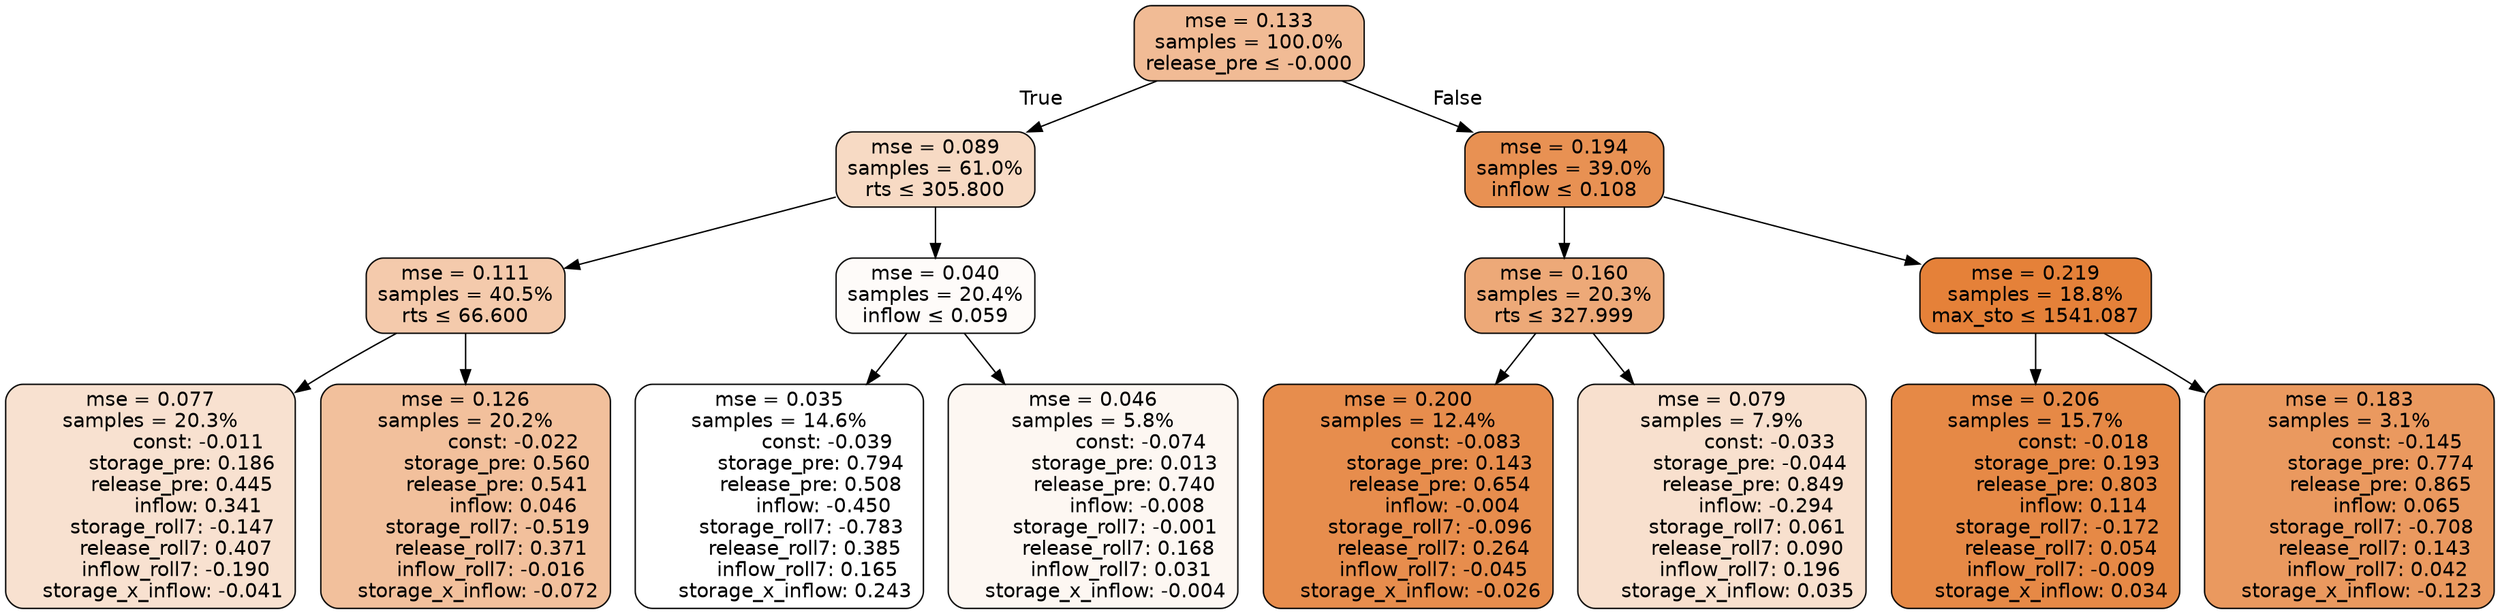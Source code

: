 digraph tree {
bgcolor="transparent"
node [shape=rectangle, style="filled, rounded", color="black", fontname=helvetica] ;
edge [fontname=helvetica] ;
	"0" [label="mse = 0.133
samples = 100.0%
release_pre &le; -0.000", fillcolor="#f1bb95"]
	"1" [label="mse = 0.089
samples = 61.0%
rts &le; 305.800", fillcolor="#f7dac4"]
	"2" [label="mse = 0.111
samples = 40.5%
rts &le; 66.600", fillcolor="#f4caac"]
	"3" [label="mse = 0.077
samples = 20.3%
               const: -0.011
          storage_pre: 0.186
          release_pre: 0.445
               inflow: 0.341
       storage_roll7: -0.147
        release_roll7: 0.407
        inflow_roll7: -0.190
    storage_x_inflow: -0.041", fillcolor="#f8e1d0"]
	"4" [label="mse = 0.126
samples = 20.2%
               const: -0.022
          storage_pre: 0.560
          release_pre: 0.541
               inflow: 0.046
       storage_roll7: -0.519
        release_roll7: 0.371
        inflow_roll7: -0.016
    storage_x_inflow: -0.072", fillcolor="#f2c09c"]
	"5" [label="mse = 0.040
samples = 20.4%
inflow &le; 0.059", fillcolor="#fefbf9"]
	"6" [label="mse = 0.035
samples = 14.6%
               const: -0.039
          storage_pre: 0.794
          release_pre: 0.508
              inflow: -0.450
       storage_roll7: -0.783
        release_roll7: 0.385
         inflow_roll7: 0.165
     storage_x_inflow: 0.243", fillcolor="#ffffff"]
	"7" [label="mse = 0.046
samples = 5.8%
               const: -0.074
          storage_pre: 0.013
          release_pre: 0.740
              inflow: -0.008
       storage_roll7: -0.001
        release_roll7: 0.168
         inflow_roll7: 0.031
    storage_x_inflow: -0.004", fillcolor="#fdf7f2"]
	"8" [label="mse = 0.194
samples = 39.0%
inflow &le; 0.108", fillcolor="#e89153"]
	"9" [label="mse = 0.160
samples = 20.3%
rts &le; 327.999", fillcolor="#eda978"]
	"10" [label="mse = 0.200
samples = 12.4%
               const: -0.083
          storage_pre: 0.143
          release_pre: 0.654
              inflow: -0.004
       storage_roll7: -0.096
        release_roll7: 0.264
        inflow_roll7: -0.045
    storage_x_inflow: -0.026", fillcolor="#e78d4d"]
	"11" [label="mse = 0.079
samples = 7.9%
               const: -0.033
         storage_pre: -0.044
          release_pre: 0.849
              inflow: -0.294
        storage_roll7: 0.061
        release_roll7: 0.090
         inflow_roll7: 0.196
     storage_x_inflow: 0.035", fillcolor="#f8e0ce"]
	"12" [label="mse = 0.219
samples = 18.8%
max_sto &le; 1541.087", fillcolor="#e58139"]
	"13" [label="mse = 0.206
samples = 15.7%
               const: -0.018
          storage_pre: 0.193
          release_pre: 0.803
               inflow: 0.114
       storage_roll7: -0.172
        release_roll7: 0.054
        inflow_roll7: -0.009
     storage_x_inflow: 0.034", fillcolor="#e68946"]
	"14" [label="mse = 0.183
samples = 3.1%
               const: -0.145
          storage_pre: 0.774
          release_pre: 0.865
               inflow: 0.065
       storage_roll7: -0.708
        release_roll7: 0.143
         inflow_roll7: 0.042
    storage_x_inflow: -0.123", fillcolor="#ea995f"]

	"0" -> "1" [labeldistance=2.5, labelangle=45, headlabel="True"]
	"1" -> "2"
	"2" -> "3"
	"2" -> "4"
	"1" -> "5"
	"5" -> "6"
	"5" -> "7"
	"0" -> "8" [labeldistance=2.5, labelangle=-45, headlabel="False"]
	"8" -> "9"
	"9" -> "10"
	"9" -> "11"
	"8" -> "12"
	"12" -> "13"
	"12" -> "14"
}